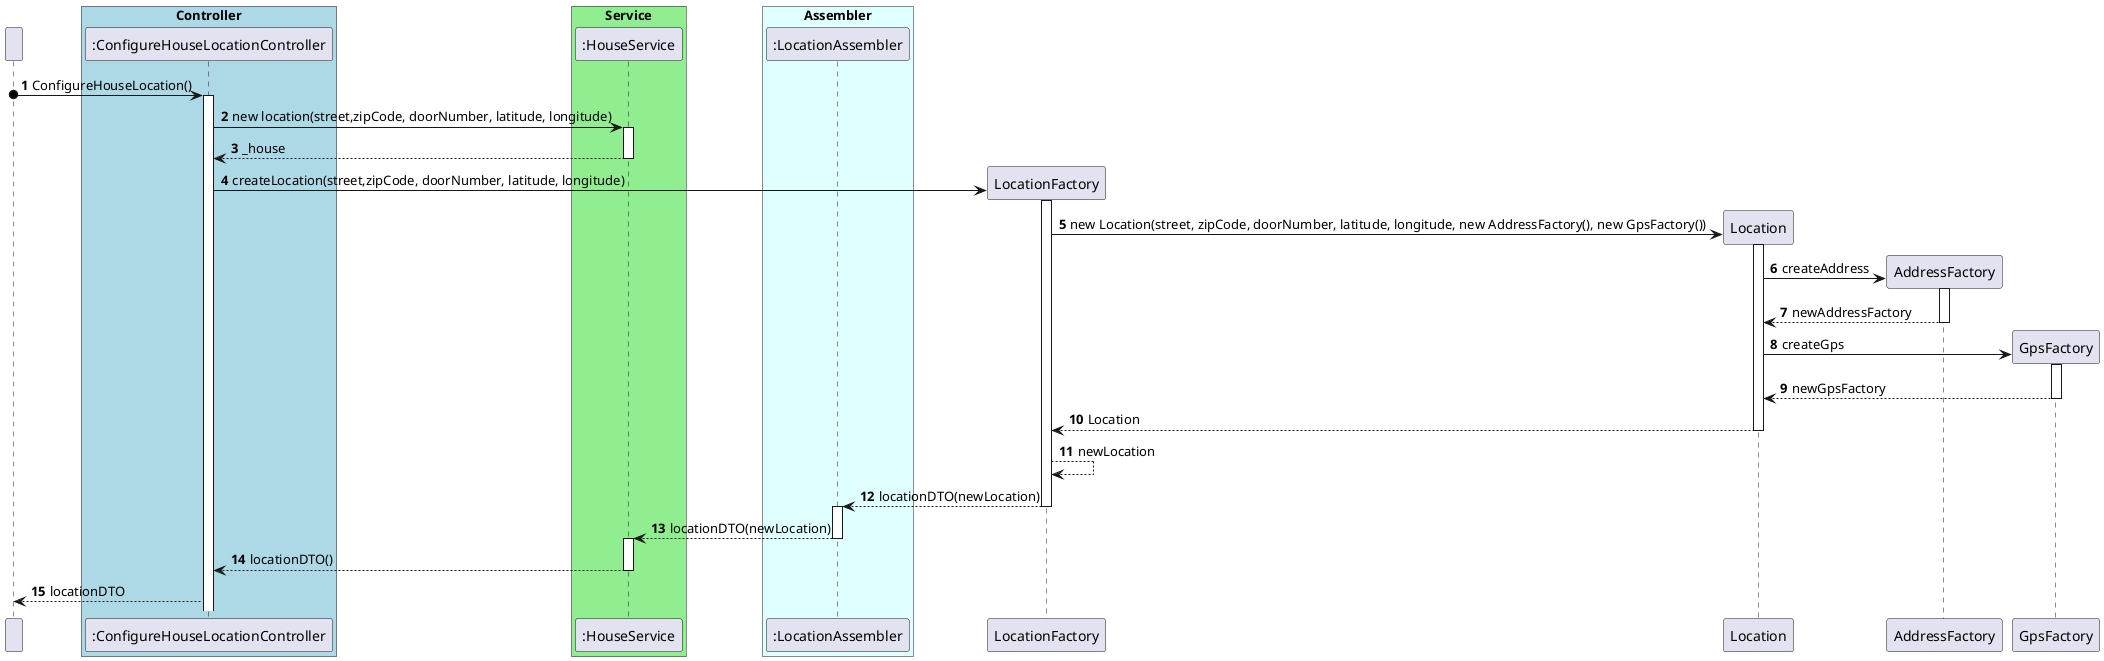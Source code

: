 @startuml

participant " "
box "Controller" #LightBlue
participant ":ConfigureHouseLocationController" as ConfigureHouseLocationController
end box
box "Service" #LightGreen
participant ":HouseService" as Service
end box
box "Assembler" #LightCyan
participant ":LocationAssembler" as Assembler
end box

autonumber
" " o-> ConfigureHouseLocationController : ConfigureHouseLocation()

activate "ConfigureHouseLocationController"

ConfigureHouseLocationController -> "Service" : new location(street,zipCode, doorNumber, latitude, longitude)
activate "Service"
Service --> "ConfigureHouseLocationController" : _house
deactivate "Service"
create LocationFactory
"ConfigureHouseLocationController" -> "LocationFactory" : createLocation(street,zipCode, doorNumber, latitude, longitude)
create Location
activate "LocationFactory"
"LocationFactory" -> "Location" : new Location(street, zipCode, doorNumber, latitude, longitude, new AddressFactory(), new GpsFactory())

activate "Location"
create AddressFactory
Location -> "AddressFactory" : createAddress
activate "AddressFactory"
"AddressFactory" --> "Location" : newAddressFactory
deactivate "AddressFactory"
create GpsFactory
Location -> "GpsFactory" : createGps
activate "GpsFactory"
"GpsFactory" --> "Location" : newGpsFactory
deactivate "GpsFactory"
Location --> "LocationFactory" : Location
deactivate "Location"
"LocationFactory" --> "LocationFactory" : newLocation
"LocationFactory" --> "Assembler" : locationDTO(newLocation)
deactivate "LocationFactory"
activate Assembler

"Assembler" --> "Service" : locationDTO(newLocation)
deactivate Assembler
activate "Service"
"Service" --> "ConfigureHouseLocationController" : locationDTO()
deactivate Service
ConfigureHouseLocationController --> " " : locationDTO















@enduml